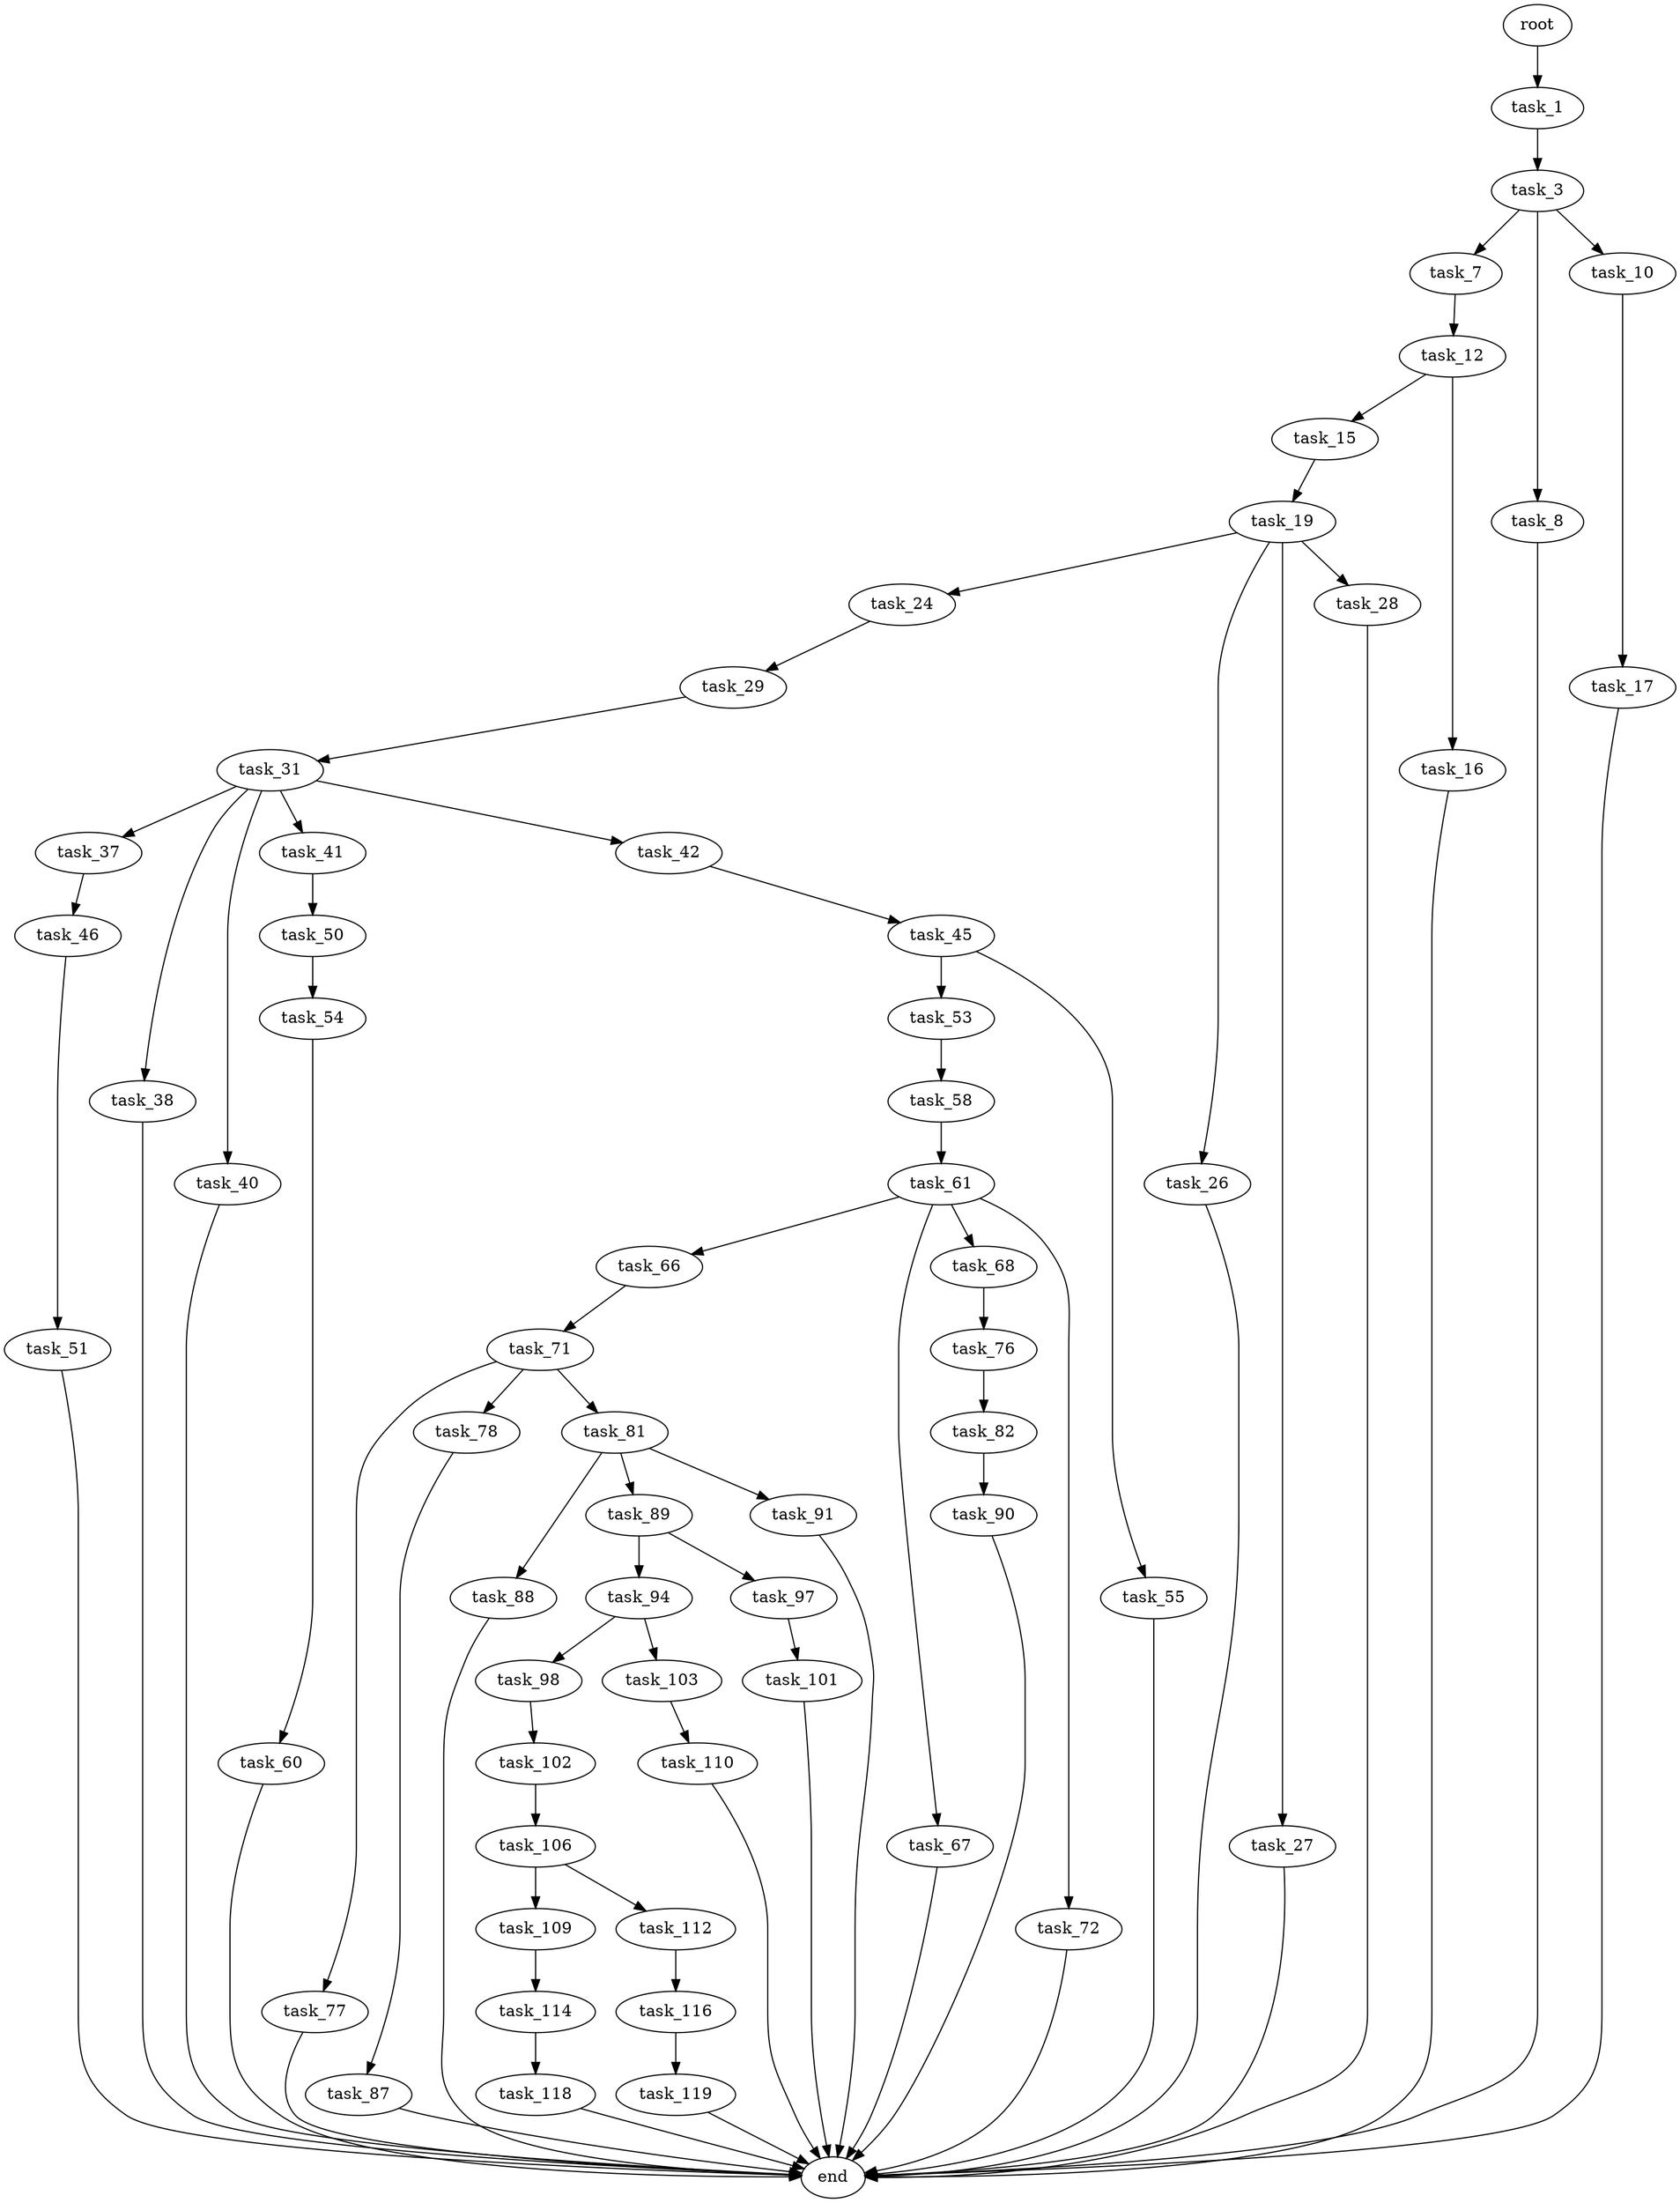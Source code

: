 digraph G {
  root [size="0.000000"];
  task_1 [size="18580354487.000000"];
  task_3 [size="38120977356.000000"];
  task_7 [size="500994452016.000000"];
  task_8 [size="1073741824000.000000"];
  task_10 [size="15422139887.000000"];
  task_12 [size="14385378205.000000"];
  task_15 [size="77474094583.000000"];
  task_16 [size="782757789696.000000"];
  task_17 [size="134217728000.000000"];
  task_19 [size="46458392869.000000"];
  task_24 [size="4335969189.000000"];
  task_26 [size="88429486499.000000"];
  task_27 [size="194039849486.000000"];
  task_28 [size="17388143868.000000"];
  task_29 [size="134217728000.000000"];
  task_31 [size="18659204333.000000"];
  task_37 [size="300795900993.000000"];
  task_38 [size="23331288307.000000"];
  task_40 [size="375037070.000000"];
  task_41 [size="1073741824000.000000"];
  task_42 [size="782757789696.000000"];
  task_45 [size="38671916150.000000"];
  task_46 [size="134217728000.000000"];
  task_50 [size="13045670667.000000"];
  task_51 [size="15002692039.000000"];
  task_53 [size="1105814988034.000000"];
  task_54 [size="787848096752.000000"];
  task_55 [size="18235701303.000000"];
  task_58 [size="28991029248.000000"];
  task_60 [size="231928233984.000000"];
  task_61 [size="20972238296.000000"];
  task_66 [size="15233908161.000000"];
  task_67 [size="235120910796.000000"];
  task_68 [size="12093101279.000000"];
  task_71 [size="24613626780.000000"];
  task_72 [size="9363867848.000000"];
  task_76 [size="18214907091.000000"];
  task_77 [size="9154186541.000000"];
  task_78 [size="426081435607.000000"];
  task_81 [size="231928233984.000000"];
  task_82 [size="545793508678.000000"];
  task_87 [size="370429328001.000000"];
  task_88 [size="369721497924.000000"];
  task_89 [size="30398368939.000000"];
  task_90 [size="674987678363.000000"];
  task_91 [size="299975768731.000000"];
  task_94 [size="8589934592.000000"];
  task_97 [size="627430874529.000000"];
  task_98 [size="368293445632.000000"];
  task_101 [size="4296745832.000000"];
  task_102 [size="68719476736.000000"];
  task_103 [size="27314584859.000000"];
  task_106 [size="538008105231.000000"];
  task_109 [size="28991029248.000000"];
  task_110 [size="14528247583.000000"];
  task_112 [size="549755813888.000000"];
  task_114 [size="782757789696.000000"];
  task_116 [size="9800782130.000000"];
  task_118 [size="28311179822.000000"];
  task_119 [size="295315032907.000000"];
  end [size="0.000000"];

  root -> task_1 [size="1.000000"];
  task_1 -> task_3 [size="679477248.000000"];
  task_3 -> task_7 [size="838860800.000000"];
  task_3 -> task_8 [size="838860800.000000"];
  task_3 -> task_10 [size="838860800.000000"];
  task_7 -> task_12 [size="679477248.000000"];
  task_8 -> end [size="1.000000"];
  task_10 -> task_17 [size="75497472.000000"];
  task_12 -> task_15 [size="838860800.000000"];
  task_12 -> task_16 [size="838860800.000000"];
  task_15 -> task_19 [size="75497472.000000"];
  task_16 -> end [size="1.000000"];
  task_17 -> end [size="1.000000"];
  task_19 -> task_24 [size="33554432.000000"];
  task_19 -> task_26 [size="33554432.000000"];
  task_19 -> task_27 [size="33554432.000000"];
  task_19 -> task_28 [size="33554432.000000"];
  task_24 -> task_29 [size="134217728.000000"];
  task_26 -> end [size="1.000000"];
  task_27 -> end [size="1.000000"];
  task_28 -> end [size="1.000000"];
  task_29 -> task_31 [size="209715200.000000"];
  task_31 -> task_37 [size="838860800.000000"];
  task_31 -> task_38 [size="838860800.000000"];
  task_31 -> task_40 [size="838860800.000000"];
  task_31 -> task_41 [size="838860800.000000"];
  task_31 -> task_42 [size="838860800.000000"];
  task_37 -> task_46 [size="536870912.000000"];
  task_38 -> end [size="1.000000"];
  task_40 -> end [size="1.000000"];
  task_41 -> task_50 [size="838860800.000000"];
  task_42 -> task_45 [size="679477248.000000"];
  task_45 -> task_53 [size="679477248.000000"];
  task_45 -> task_55 [size="679477248.000000"];
  task_46 -> task_51 [size="209715200.000000"];
  task_50 -> task_54 [size="301989888.000000"];
  task_51 -> end [size="1.000000"];
  task_53 -> task_58 [size="838860800.000000"];
  task_54 -> task_60 [size="838860800.000000"];
  task_55 -> end [size="1.000000"];
  task_58 -> task_61 [size="75497472.000000"];
  task_60 -> end [size="1.000000"];
  task_61 -> task_66 [size="411041792.000000"];
  task_61 -> task_67 [size="411041792.000000"];
  task_61 -> task_68 [size="411041792.000000"];
  task_61 -> task_72 [size="411041792.000000"];
  task_66 -> task_71 [size="536870912.000000"];
  task_67 -> end [size="1.000000"];
  task_68 -> task_76 [size="301989888.000000"];
  task_71 -> task_77 [size="411041792.000000"];
  task_71 -> task_78 [size="411041792.000000"];
  task_71 -> task_81 [size="411041792.000000"];
  task_72 -> end [size="1.000000"];
  task_76 -> task_82 [size="33554432.000000"];
  task_77 -> end [size="1.000000"];
  task_78 -> task_87 [size="536870912.000000"];
  task_81 -> task_88 [size="301989888.000000"];
  task_81 -> task_89 [size="301989888.000000"];
  task_81 -> task_91 [size="301989888.000000"];
  task_82 -> task_90 [size="411041792.000000"];
  task_87 -> end [size="1.000000"];
  task_88 -> end [size="1.000000"];
  task_89 -> task_94 [size="33554432.000000"];
  task_89 -> task_97 [size="33554432.000000"];
  task_90 -> end [size="1.000000"];
  task_91 -> end [size="1.000000"];
  task_94 -> task_98 [size="33554432.000000"];
  task_94 -> task_103 [size="33554432.000000"];
  task_97 -> task_101 [size="838860800.000000"];
  task_98 -> task_102 [size="411041792.000000"];
  task_101 -> end [size="1.000000"];
  task_102 -> task_106 [size="134217728.000000"];
  task_103 -> task_110 [size="536870912.000000"];
  task_106 -> task_109 [size="536870912.000000"];
  task_106 -> task_112 [size="536870912.000000"];
  task_109 -> task_114 [size="75497472.000000"];
  task_110 -> end [size="1.000000"];
  task_112 -> task_116 [size="536870912.000000"];
  task_114 -> task_118 [size="679477248.000000"];
  task_116 -> task_119 [size="838860800.000000"];
  task_118 -> end [size="1.000000"];
  task_119 -> end [size="1.000000"];
}
